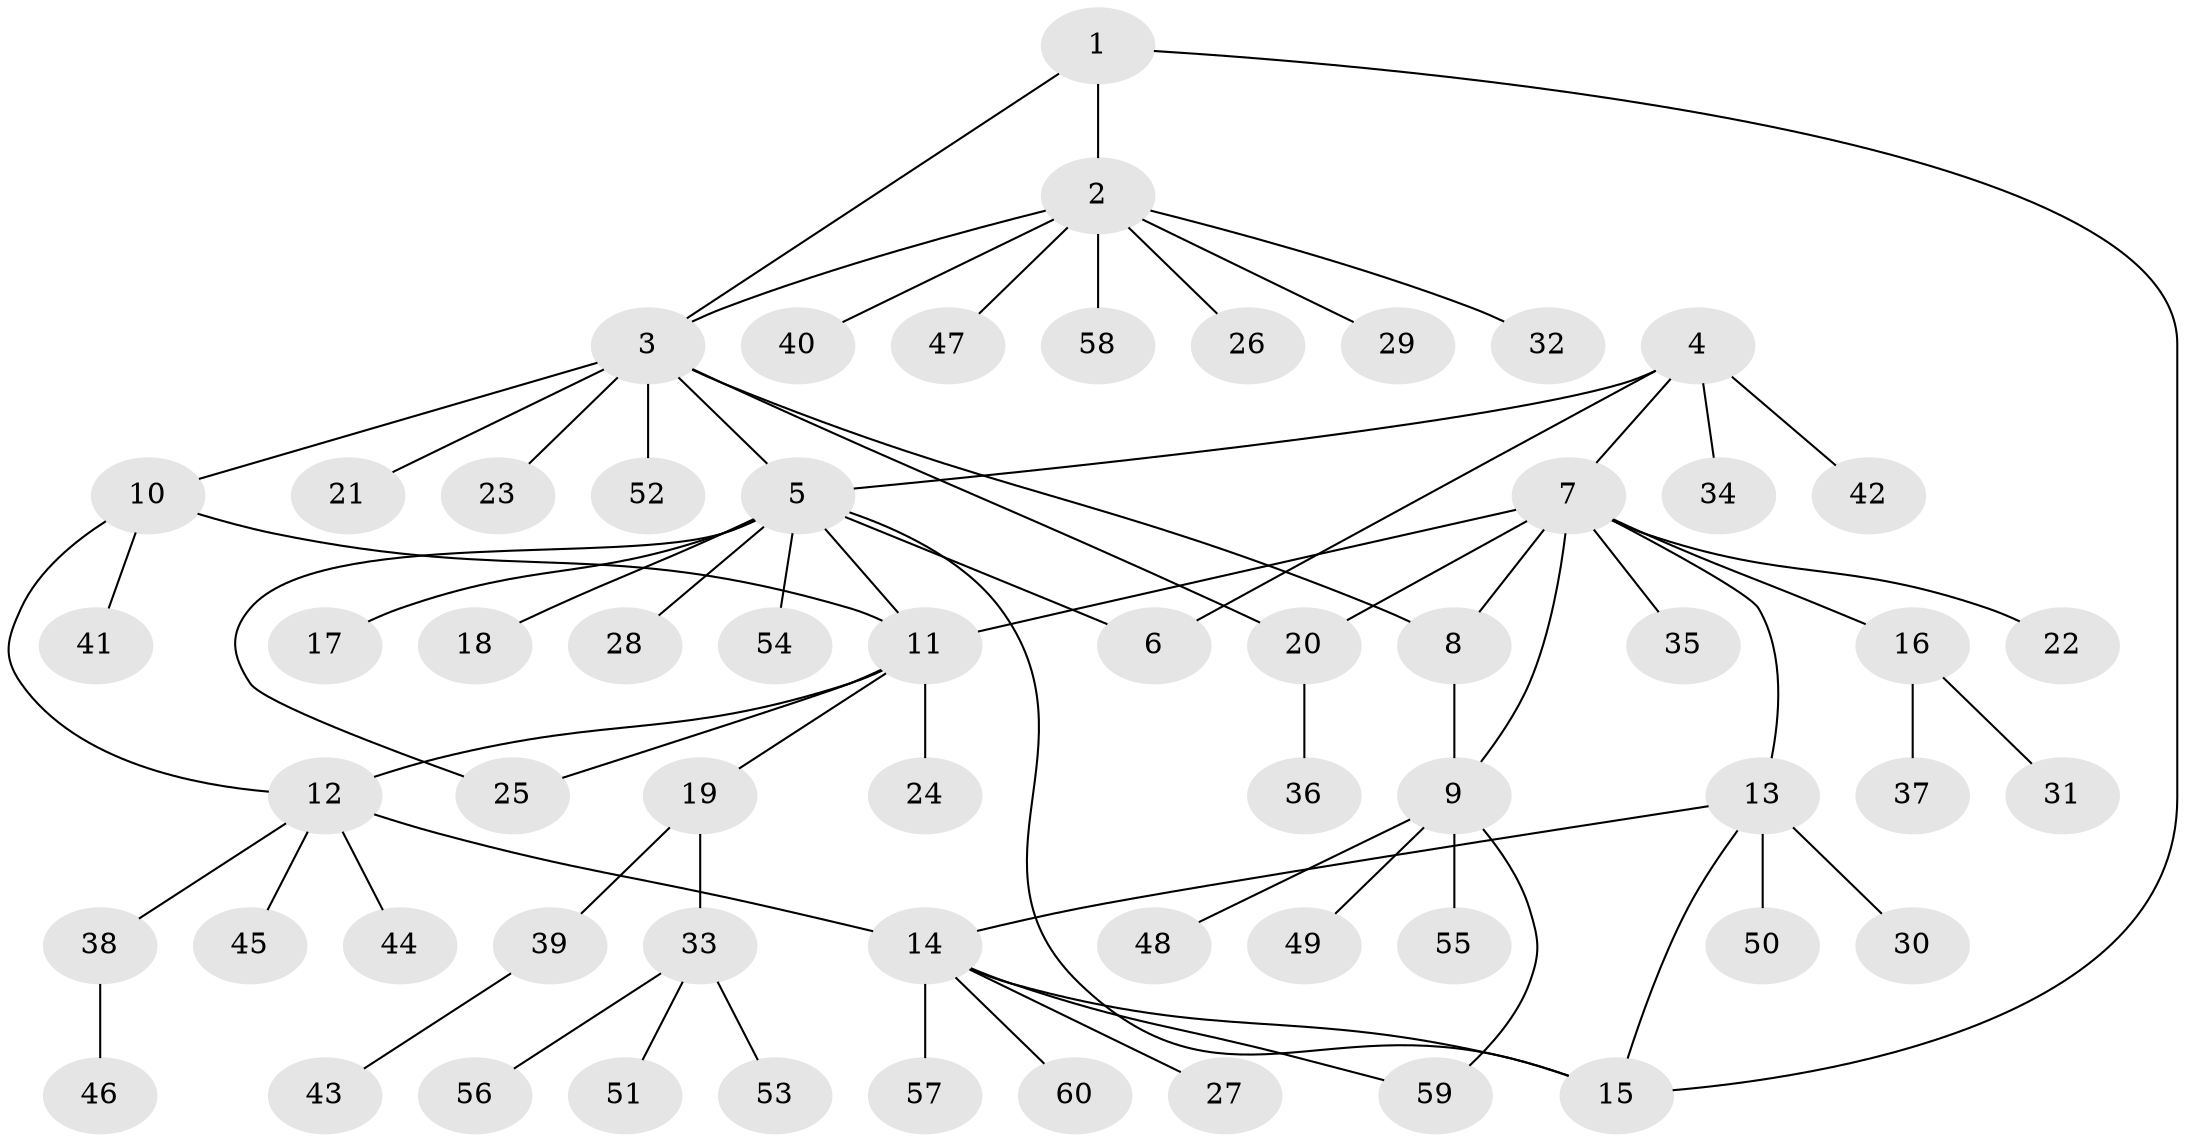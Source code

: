 // coarse degree distribution, {3: 0.0851063829787234, 7: 0.02127659574468085, 11: 0.02127659574468085, 4: 0.02127659574468085, 8: 0.02127659574468085, 10: 0.02127659574468085, 5: 0.0425531914893617, 6: 0.06382978723404255, 2: 0.06382978723404255, 1: 0.6382978723404256}
// Generated by graph-tools (version 1.1) at 2025/24/03/03/25 07:24:15]
// undirected, 60 vertices, 73 edges
graph export_dot {
graph [start="1"]
  node [color=gray90,style=filled];
  1;
  2;
  3;
  4;
  5;
  6;
  7;
  8;
  9;
  10;
  11;
  12;
  13;
  14;
  15;
  16;
  17;
  18;
  19;
  20;
  21;
  22;
  23;
  24;
  25;
  26;
  27;
  28;
  29;
  30;
  31;
  32;
  33;
  34;
  35;
  36;
  37;
  38;
  39;
  40;
  41;
  42;
  43;
  44;
  45;
  46;
  47;
  48;
  49;
  50;
  51;
  52;
  53;
  54;
  55;
  56;
  57;
  58;
  59;
  60;
  1 -- 2;
  1 -- 3;
  1 -- 15;
  2 -- 3;
  2 -- 26;
  2 -- 29;
  2 -- 32;
  2 -- 40;
  2 -- 47;
  2 -- 58;
  3 -- 5;
  3 -- 8;
  3 -- 10;
  3 -- 20;
  3 -- 21;
  3 -- 23;
  3 -- 52;
  4 -- 5;
  4 -- 6;
  4 -- 7;
  4 -- 34;
  4 -- 42;
  5 -- 6;
  5 -- 11;
  5 -- 15;
  5 -- 17;
  5 -- 18;
  5 -- 25;
  5 -- 28;
  5 -- 54;
  7 -- 8;
  7 -- 9;
  7 -- 11;
  7 -- 13;
  7 -- 16;
  7 -- 20;
  7 -- 22;
  7 -- 35;
  8 -- 9;
  9 -- 48;
  9 -- 49;
  9 -- 55;
  9 -- 59;
  10 -- 11;
  10 -- 12;
  10 -- 41;
  11 -- 12;
  11 -- 19;
  11 -- 24;
  11 -- 25;
  12 -- 14;
  12 -- 38;
  12 -- 44;
  12 -- 45;
  13 -- 14;
  13 -- 15;
  13 -- 30;
  13 -- 50;
  14 -- 15;
  14 -- 27;
  14 -- 57;
  14 -- 59;
  14 -- 60;
  16 -- 31;
  16 -- 37;
  19 -- 33;
  19 -- 39;
  20 -- 36;
  33 -- 51;
  33 -- 53;
  33 -- 56;
  38 -- 46;
  39 -- 43;
}
